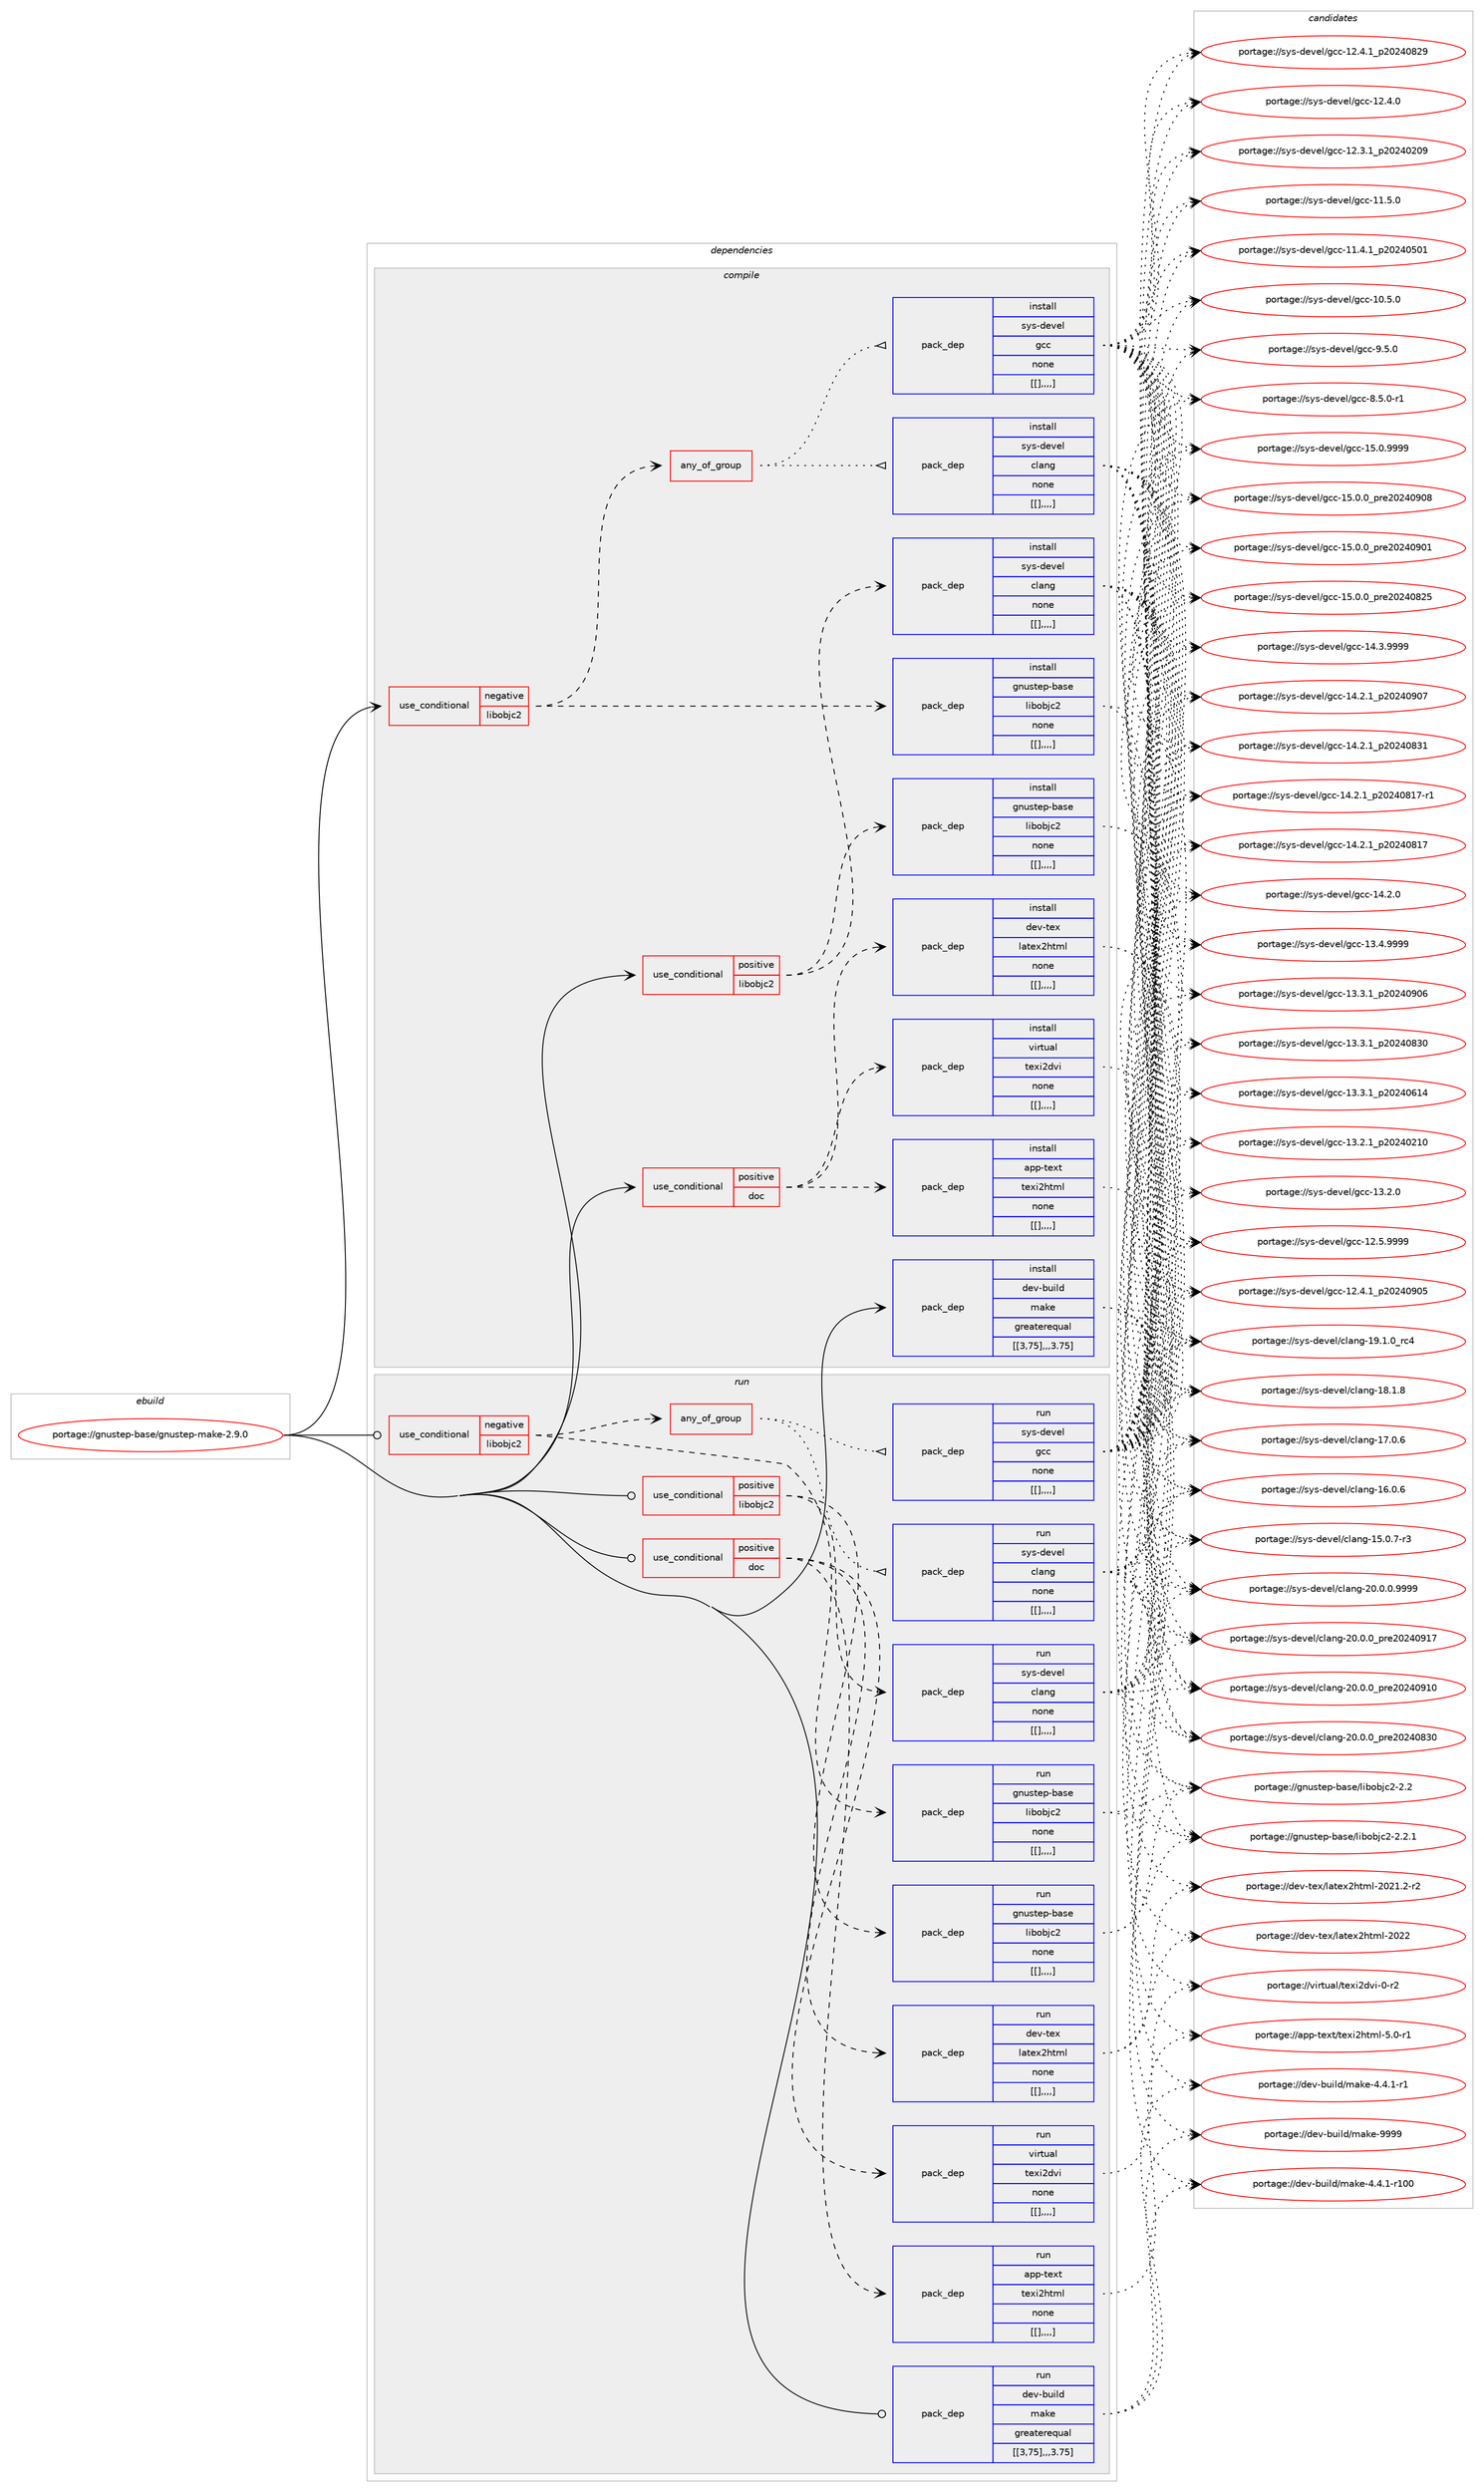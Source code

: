 digraph prolog {

# *************
# Graph options
# *************

newrank=true;
concentrate=true;
compound=true;
graph [rankdir=LR,fontname=Helvetica,fontsize=10,ranksep=1.5];#, ranksep=2.5, nodesep=0.2];
edge  [arrowhead=vee];
node  [fontname=Helvetica,fontsize=10];

# **********
# The ebuild
# **********

subgraph cluster_leftcol {
color=gray;
label=<<i>ebuild</i>>;
id [label="portage://gnustep-base/gnustep-make-2.9.0", color=red, width=4, href="../gnustep-base/gnustep-make-2.9.0.svg"];
}

# ****************
# The dependencies
# ****************

subgraph cluster_midcol {
color=gray;
label=<<i>dependencies</i>>;
subgraph cluster_compile {
fillcolor="#eeeeee";
style=filled;
label=<<i>compile</i>>;
subgraph cond68157 {
dependency246652 [label=<<TABLE BORDER="0" CELLBORDER="1" CELLSPACING="0" CELLPADDING="4"><TR><TD ROWSPAN="3" CELLPADDING="10">use_conditional</TD></TR><TR><TD>negative</TD></TR><TR><TD>libobjc2</TD></TR></TABLE>>, shape=none, color=red];
subgraph pack176970 {
dependency246653 [label=<<TABLE BORDER="0" CELLBORDER="1" CELLSPACING="0" CELLPADDING="4" WIDTH="220"><TR><TD ROWSPAN="6" CELLPADDING="30">pack_dep</TD></TR><TR><TD WIDTH="110">install</TD></TR><TR><TD>gnustep-base</TD></TR><TR><TD>libobjc2</TD></TR><TR><TD>none</TD></TR><TR><TD>[[],,,,]</TD></TR></TABLE>>, shape=none, color=blue];
}
dependency246652:e -> dependency246653:w [weight=20,style="dashed",arrowhead="vee"];
subgraph any1365 {
dependency246654 [label=<<TABLE BORDER="0" CELLBORDER="1" CELLSPACING="0" CELLPADDING="4"><TR><TD CELLPADDING="10">any_of_group</TD></TR></TABLE>>, shape=none, color=red];subgraph pack176971 {
dependency246655 [label=<<TABLE BORDER="0" CELLBORDER="1" CELLSPACING="0" CELLPADDING="4" WIDTH="220"><TR><TD ROWSPAN="6" CELLPADDING="30">pack_dep</TD></TR><TR><TD WIDTH="110">install</TD></TR><TR><TD>sys-devel</TD></TR><TR><TD>gcc</TD></TR><TR><TD>none</TD></TR><TR><TD>[[],,,,]</TD></TR></TABLE>>, shape=none, color=blue];
}
dependency246654:e -> dependency246655:w [weight=20,style="dotted",arrowhead="oinv"];
subgraph pack176972 {
dependency246656 [label=<<TABLE BORDER="0" CELLBORDER="1" CELLSPACING="0" CELLPADDING="4" WIDTH="220"><TR><TD ROWSPAN="6" CELLPADDING="30">pack_dep</TD></TR><TR><TD WIDTH="110">install</TD></TR><TR><TD>sys-devel</TD></TR><TR><TD>clang</TD></TR><TR><TD>none</TD></TR><TR><TD>[[],,,,]</TD></TR></TABLE>>, shape=none, color=blue];
}
dependency246654:e -> dependency246656:w [weight=20,style="dotted",arrowhead="oinv"];
}
dependency246652:e -> dependency246654:w [weight=20,style="dashed",arrowhead="vee"];
}
id:e -> dependency246652:w [weight=20,style="solid",arrowhead="vee"];
subgraph cond68158 {
dependency246657 [label=<<TABLE BORDER="0" CELLBORDER="1" CELLSPACING="0" CELLPADDING="4"><TR><TD ROWSPAN="3" CELLPADDING="10">use_conditional</TD></TR><TR><TD>positive</TD></TR><TR><TD>doc</TD></TR></TABLE>>, shape=none, color=red];
subgraph pack176973 {
dependency246658 [label=<<TABLE BORDER="0" CELLBORDER="1" CELLSPACING="0" CELLPADDING="4" WIDTH="220"><TR><TD ROWSPAN="6" CELLPADDING="30">pack_dep</TD></TR><TR><TD WIDTH="110">install</TD></TR><TR><TD>virtual</TD></TR><TR><TD>texi2dvi</TD></TR><TR><TD>none</TD></TR><TR><TD>[[],,,,]</TD></TR></TABLE>>, shape=none, color=blue];
}
dependency246657:e -> dependency246658:w [weight=20,style="dashed",arrowhead="vee"];
subgraph pack176974 {
dependency246659 [label=<<TABLE BORDER="0" CELLBORDER="1" CELLSPACING="0" CELLPADDING="4" WIDTH="220"><TR><TD ROWSPAN="6" CELLPADDING="30">pack_dep</TD></TR><TR><TD WIDTH="110">install</TD></TR><TR><TD>dev-tex</TD></TR><TR><TD>latex2html</TD></TR><TR><TD>none</TD></TR><TR><TD>[[],,,,]</TD></TR></TABLE>>, shape=none, color=blue];
}
dependency246657:e -> dependency246659:w [weight=20,style="dashed",arrowhead="vee"];
subgraph pack176975 {
dependency246660 [label=<<TABLE BORDER="0" CELLBORDER="1" CELLSPACING="0" CELLPADDING="4" WIDTH="220"><TR><TD ROWSPAN="6" CELLPADDING="30">pack_dep</TD></TR><TR><TD WIDTH="110">install</TD></TR><TR><TD>app-text</TD></TR><TR><TD>texi2html</TD></TR><TR><TD>none</TD></TR><TR><TD>[[],,,,]</TD></TR></TABLE>>, shape=none, color=blue];
}
dependency246657:e -> dependency246660:w [weight=20,style="dashed",arrowhead="vee"];
}
id:e -> dependency246657:w [weight=20,style="solid",arrowhead="vee"];
subgraph cond68159 {
dependency246661 [label=<<TABLE BORDER="0" CELLBORDER="1" CELLSPACING="0" CELLPADDING="4"><TR><TD ROWSPAN="3" CELLPADDING="10">use_conditional</TD></TR><TR><TD>positive</TD></TR><TR><TD>libobjc2</TD></TR></TABLE>>, shape=none, color=red];
subgraph pack176976 {
dependency246662 [label=<<TABLE BORDER="0" CELLBORDER="1" CELLSPACING="0" CELLPADDING="4" WIDTH="220"><TR><TD ROWSPAN="6" CELLPADDING="30">pack_dep</TD></TR><TR><TD WIDTH="110">install</TD></TR><TR><TD>gnustep-base</TD></TR><TR><TD>libobjc2</TD></TR><TR><TD>none</TD></TR><TR><TD>[[],,,,]</TD></TR></TABLE>>, shape=none, color=blue];
}
dependency246661:e -> dependency246662:w [weight=20,style="dashed",arrowhead="vee"];
subgraph pack176977 {
dependency246663 [label=<<TABLE BORDER="0" CELLBORDER="1" CELLSPACING="0" CELLPADDING="4" WIDTH="220"><TR><TD ROWSPAN="6" CELLPADDING="30">pack_dep</TD></TR><TR><TD WIDTH="110">install</TD></TR><TR><TD>sys-devel</TD></TR><TR><TD>clang</TD></TR><TR><TD>none</TD></TR><TR><TD>[[],,,,]</TD></TR></TABLE>>, shape=none, color=blue];
}
dependency246661:e -> dependency246663:w [weight=20,style="dashed",arrowhead="vee"];
}
id:e -> dependency246661:w [weight=20,style="solid",arrowhead="vee"];
subgraph pack176978 {
dependency246664 [label=<<TABLE BORDER="0" CELLBORDER="1" CELLSPACING="0" CELLPADDING="4" WIDTH="220"><TR><TD ROWSPAN="6" CELLPADDING="30">pack_dep</TD></TR><TR><TD WIDTH="110">install</TD></TR><TR><TD>dev-build</TD></TR><TR><TD>make</TD></TR><TR><TD>greaterequal</TD></TR><TR><TD>[[3,75],,,3.75]</TD></TR></TABLE>>, shape=none, color=blue];
}
id:e -> dependency246664:w [weight=20,style="solid",arrowhead="vee"];
}
subgraph cluster_compileandrun {
fillcolor="#eeeeee";
style=filled;
label=<<i>compile and run</i>>;
}
subgraph cluster_run {
fillcolor="#eeeeee";
style=filled;
label=<<i>run</i>>;
subgraph cond68160 {
dependency246665 [label=<<TABLE BORDER="0" CELLBORDER="1" CELLSPACING="0" CELLPADDING="4"><TR><TD ROWSPAN="3" CELLPADDING="10">use_conditional</TD></TR><TR><TD>negative</TD></TR><TR><TD>libobjc2</TD></TR></TABLE>>, shape=none, color=red];
subgraph pack176979 {
dependency246666 [label=<<TABLE BORDER="0" CELLBORDER="1" CELLSPACING="0" CELLPADDING="4" WIDTH="220"><TR><TD ROWSPAN="6" CELLPADDING="30">pack_dep</TD></TR><TR><TD WIDTH="110">run</TD></TR><TR><TD>gnustep-base</TD></TR><TR><TD>libobjc2</TD></TR><TR><TD>none</TD></TR><TR><TD>[[],,,,]</TD></TR></TABLE>>, shape=none, color=blue];
}
dependency246665:e -> dependency246666:w [weight=20,style="dashed",arrowhead="vee"];
subgraph any1366 {
dependency246667 [label=<<TABLE BORDER="0" CELLBORDER="1" CELLSPACING="0" CELLPADDING="4"><TR><TD CELLPADDING="10">any_of_group</TD></TR></TABLE>>, shape=none, color=red];subgraph pack176980 {
dependency246668 [label=<<TABLE BORDER="0" CELLBORDER="1" CELLSPACING="0" CELLPADDING="4" WIDTH="220"><TR><TD ROWSPAN="6" CELLPADDING="30">pack_dep</TD></TR><TR><TD WIDTH="110">run</TD></TR><TR><TD>sys-devel</TD></TR><TR><TD>gcc</TD></TR><TR><TD>none</TD></TR><TR><TD>[[],,,,]</TD></TR></TABLE>>, shape=none, color=blue];
}
dependency246667:e -> dependency246668:w [weight=20,style="dotted",arrowhead="oinv"];
subgraph pack176981 {
dependency246669 [label=<<TABLE BORDER="0" CELLBORDER="1" CELLSPACING="0" CELLPADDING="4" WIDTH="220"><TR><TD ROWSPAN="6" CELLPADDING="30">pack_dep</TD></TR><TR><TD WIDTH="110">run</TD></TR><TR><TD>sys-devel</TD></TR><TR><TD>clang</TD></TR><TR><TD>none</TD></TR><TR><TD>[[],,,,]</TD></TR></TABLE>>, shape=none, color=blue];
}
dependency246667:e -> dependency246669:w [weight=20,style="dotted",arrowhead="oinv"];
}
dependency246665:e -> dependency246667:w [weight=20,style="dashed",arrowhead="vee"];
}
id:e -> dependency246665:w [weight=20,style="solid",arrowhead="odot"];
subgraph cond68161 {
dependency246670 [label=<<TABLE BORDER="0" CELLBORDER="1" CELLSPACING="0" CELLPADDING="4"><TR><TD ROWSPAN="3" CELLPADDING="10">use_conditional</TD></TR><TR><TD>positive</TD></TR><TR><TD>doc</TD></TR></TABLE>>, shape=none, color=red];
subgraph pack176982 {
dependency246671 [label=<<TABLE BORDER="0" CELLBORDER="1" CELLSPACING="0" CELLPADDING="4" WIDTH="220"><TR><TD ROWSPAN="6" CELLPADDING="30">pack_dep</TD></TR><TR><TD WIDTH="110">run</TD></TR><TR><TD>virtual</TD></TR><TR><TD>texi2dvi</TD></TR><TR><TD>none</TD></TR><TR><TD>[[],,,,]</TD></TR></TABLE>>, shape=none, color=blue];
}
dependency246670:e -> dependency246671:w [weight=20,style="dashed",arrowhead="vee"];
subgraph pack176983 {
dependency246672 [label=<<TABLE BORDER="0" CELLBORDER="1" CELLSPACING="0" CELLPADDING="4" WIDTH="220"><TR><TD ROWSPAN="6" CELLPADDING="30">pack_dep</TD></TR><TR><TD WIDTH="110">run</TD></TR><TR><TD>dev-tex</TD></TR><TR><TD>latex2html</TD></TR><TR><TD>none</TD></TR><TR><TD>[[],,,,]</TD></TR></TABLE>>, shape=none, color=blue];
}
dependency246670:e -> dependency246672:w [weight=20,style="dashed",arrowhead="vee"];
subgraph pack176984 {
dependency246673 [label=<<TABLE BORDER="0" CELLBORDER="1" CELLSPACING="0" CELLPADDING="4" WIDTH="220"><TR><TD ROWSPAN="6" CELLPADDING="30">pack_dep</TD></TR><TR><TD WIDTH="110">run</TD></TR><TR><TD>app-text</TD></TR><TR><TD>texi2html</TD></TR><TR><TD>none</TD></TR><TR><TD>[[],,,,]</TD></TR></TABLE>>, shape=none, color=blue];
}
dependency246670:e -> dependency246673:w [weight=20,style="dashed",arrowhead="vee"];
}
id:e -> dependency246670:w [weight=20,style="solid",arrowhead="odot"];
subgraph cond68162 {
dependency246674 [label=<<TABLE BORDER="0" CELLBORDER="1" CELLSPACING="0" CELLPADDING="4"><TR><TD ROWSPAN="3" CELLPADDING="10">use_conditional</TD></TR><TR><TD>positive</TD></TR><TR><TD>libobjc2</TD></TR></TABLE>>, shape=none, color=red];
subgraph pack176985 {
dependency246675 [label=<<TABLE BORDER="0" CELLBORDER="1" CELLSPACING="0" CELLPADDING="4" WIDTH="220"><TR><TD ROWSPAN="6" CELLPADDING="30">pack_dep</TD></TR><TR><TD WIDTH="110">run</TD></TR><TR><TD>gnustep-base</TD></TR><TR><TD>libobjc2</TD></TR><TR><TD>none</TD></TR><TR><TD>[[],,,,]</TD></TR></TABLE>>, shape=none, color=blue];
}
dependency246674:e -> dependency246675:w [weight=20,style="dashed",arrowhead="vee"];
subgraph pack176986 {
dependency246676 [label=<<TABLE BORDER="0" CELLBORDER="1" CELLSPACING="0" CELLPADDING="4" WIDTH="220"><TR><TD ROWSPAN="6" CELLPADDING="30">pack_dep</TD></TR><TR><TD WIDTH="110">run</TD></TR><TR><TD>sys-devel</TD></TR><TR><TD>clang</TD></TR><TR><TD>none</TD></TR><TR><TD>[[],,,,]</TD></TR></TABLE>>, shape=none, color=blue];
}
dependency246674:e -> dependency246676:w [weight=20,style="dashed",arrowhead="vee"];
}
id:e -> dependency246674:w [weight=20,style="solid",arrowhead="odot"];
subgraph pack176987 {
dependency246677 [label=<<TABLE BORDER="0" CELLBORDER="1" CELLSPACING="0" CELLPADDING="4" WIDTH="220"><TR><TD ROWSPAN="6" CELLPADDING="30">pack_dep</TD></TR><TR><TD WIDTH="110">run</TD></TR><TR><TD>dev-build</TD></TR><TR><TD>make</TD></TR><TR><TD>greaterequal</TD></TR><TR><TD>[[3,75],,,3.75]</TD></TR></TABLE>>, shape=none, color=blue];
}
id:e -> dependency246677:w [weight=20,style="solid",arrowhead="odot"];
}
}

# **************
# The candidates
# **************

subgraph cluster_choices {
rank=same;
color=gray;
label=<<i>candidates</i>>;

subgraph choice176970 {
color=black;
nodesep=1;
choice1031101171151161011124598971151014710810598111981069950455046504649 [label="portage://gnustep-base/libobjc2-2.2.1", color=red, width=4,href="../gnustep-base/libobjc2-2.2.1.svg"];
choice103110117115116101112459897115101471081059811198106995045504650 [label="portage://gnustep-base/libobjc2-2.2", color=red, width=4,href="../gnustep-base/libobjc2-2.2.svg"];
dependency246653:e -> choice1031101171151161011124598971151014710810598111981069950455046504649:w [style=dotted,weight="100"];
dependency246653:e -> choice103110117115116101112459897115101471081059811198106995045504650:w [style=dotted,weight="100"];
}
subgraph choice176971 {
color=black;
nodesep=1;
choice1151211154510010111810110847103999945495346484657575757 [label="portage://sys-devel/gcc-15.0.9999", color=red, width=4,href="../sys-devel/gcc-15.0.9999.svg"];
choice1151211154510010111810110847103999945495346484648951121141015048505248574856 [label="portage://sys-devel/gcc-15.0.0_pre20240908", color=red, width=4,href="../sys-devel/gcc-15.0.0_pre20240908.svg"];
choice1151211154510010111810110847103999945495346484648951121141015048505248574849 [label="portage://sys-devel/gcc-15.0.0_pre20240901", color=red, width=4,href="../sys-devel/gcc-15.0.0_pre20240901.svg"];
choice1151211154510010111810110847103999945495346484648951121141015048505248565053 [label="portage://sys-devel/gcc-15.0.0_pre20240825", color=red, width=4,href="../sys-devel/gcc-15.0.0_pre20240825.svg"];
choice1151211154510010111810110847103999945495246514657575757 [label="portage://sys-devel/gcc-14.3.9999", color=red, width=4,href="../sys-devel/gcc-14.3.9999.svg"];
choice1151211154510010111810110847103999945495246504649951125048505248574855 [label="portage://sys-devel/gcc-14.2.1_p20240907", color=red, width=4,href="../sys-devel/gcc-14.2.1_p20240907.svg"];
choice1151211154510010111810110847103999945495246504649951125048505248565149 [label="portage://sys-devel/gcc-14.2.1_p20240831", color=red, width=4,href="../sys-devel/gcc-14.2.1_p20240831.svg"];
choice11512111545100101118101108471039999454952465046499511250485052485649554511449 [label="portage://sys-devel/gcc-14.2.1_p20240817-r1", color=red, width=4,href="../sys-devel/gcc-14.2.1_p20240817-r1.svg"];
choice1151211154510010111810110847103999945495246504649951125048505248564955 [label="portage://sys-devel/gcc-14.2.1_p20240817", color=red, width=4,href="../sys-devel/gcc-14.2.1_p20240817.svg"];
choice1151211154510010111810110847103999945495246504648 [label="portage://sys-devel/gcc-14.2.0", color=red, width=4,href="../sys-devel/gcc-14.2.0.svg"];
choice1151211154510010111810110847103999945495146524657575757 [label="portage://sys-devel/gcc-13.4.9999", color=red, width=4,href="../sys-devel/gcc-13.4.9999.svg"];
choice1151211154510010111810110847103999945495146514649951125048505248574854 [label="portage://sys-devel/gcc-13.3.1_p20240906", color=red, width=4,href="../sys-devel/gcc-13.3.1_p20240906.svg"];
choice1151211154510010111810110847103999945495146514649951125048505248565148 [label="portage://sys-devel/gcc-13.3.1_p20240830", color=red, width=4,href="../sys-devel/gcc-13.3.1_p20240830.svg"];
choice1151211154510010111810110847103999945495146514649951125048505248544952 [label="portage://sys-devel/gcc-13.3.1_p20240614", color=red, width=4,href="../sys-devel/gcc-13.3.1_p20240614.svg"];
choice1151211154510010111810110847103999945495146504649951125048505248504948 [label="portage://sys-devel/gcc-13.2.1_p20240210", color=red, width=4,href="../sys-devel/gcc-13.2.1_p20240210.svg"];
choice1151211154510010111810110847103999945495146504648 [label="portage://sys-devel/gcc-13.2.0", color=red, width=4,href="../sys-devel/gcc-13.2.0.svg"];
choice1151211154510010111810110847103999945495046534657575757 [label="portage://sys-devel/gcc-12.5.9999", color=red, width=4,href="../sys-devel/gcc-12.5.9999.svg"];
choice1151211154510010111810110847103999945495046524649951125048505248574853 [label="portage://sys-devel/gcc-12.4.1_p20240905", color=red, width=4,href="../sys-devel/gcc-12.4.1_p20240905.svg"];
choice1151211154510010111810110847103999945495046524649951125048505248565057 [label="portage://sys-devel/gcc-12.4.1_p20240829", color=red, width=4,href="../sys-devel/gcc-12.4.1_p20240829.svg"];
choice1151211154510010111810110847103999945495046524648 [label="portage://sys-devel/gcc-12.4.0", color=red, width=4,href="../sys-devel/gcc-12.4.0.svg"];
choice1151211154510010111810110847103999945495046514649951125048505248504857 [label="portage://sys-devel/gcc-12.3.1_p20240209", color=red, width=4,href="../sys-devel/gcc-12.3.1_p20240209.svg"];
choice1151211154510010111810110847103999945494946534648 [label="portage://sys-devel/gcc-11.5.0", color=red, width=4,href="../sys-devel/gcc-11.5.0.svg"];
choice1151211154510010111810110847103999945494946524649951125048505248534849 [label="portage://sys-devel/gcc-11.4.1_p20240501", color=red, width=4,href="../sys-devel/gcc-11.4.1_p20240501.svg"];
choice1151211154510010111810110847103999945494846534648 [label="portage://sys-devel/gcc-10.5.0", color=red, width=4,href="../sys-devel/gcc-10.5.0.svg"];
choice11512111545100101118101108471039999455746534648 [label="portage://sys-devel/gcc-9.5.0", color=red, width=4,href="../sys-devel/gcc-9.5.0.svg"];
choice115121115451001011181011084710399994556465346484511449 [label="portage://sys-devel/gcc-8.5.0-r1", color=red, width=4,href="../sys-devel/gcc-8.5.0-r1.svg"];
dependency246655:e -> choice1151211154510010111810110847103999945495346484657575757:w [style=dotted,weight="100"];
dependency246655:e -> choice1151211154510010111810110847103999945495346484648951121141015048505248574856:w [style=dotted,weight="100"];
dependency246655:e -> choice1151211154510010111810110847103999945495346484648951121141015048505248574849:w [style=dotted,weight="100"];
dependency246655:e -> choice1151211154510010111810110847103999945495346484648951121141015048505248565053:w [style=dotted,weight="100"];
dependency246655:e -> choice1151211154510010111810110847103999945495246514657575757:w [style=dotted,weight="100"];
dependency246655:e -> choice1151211154510010111810110847103999945495246504649951125048505248574855:w [style=dotted,weight="100"];
dependency246655:e -> choice1151211154510010111810110847103999945495246504649951125048505248565149:w [style=dotted,weight="100"];
dependency246655:e -> choice11512111545100101118101108471039999454952465046499511250485052485649554511449:w [style=dotted,weight="100"];
dependency246655:e -> choice1151211154510010111810110847103999945495246504649951125048505248564955:w [style=dotted,weight="100"];
dependency246655:e -> choice1151211154510010111810110847103999945495246504648:w [style=dotted,weight="100"];
dependency246655:e -> choice1151211154510010111810110847103999945495146524657575757:w [style=dotted,weight="100"];
dependency246655:e -> choice1151211154510010111810110847103999945495146514649951125048505248574854:w [style=dotted,weight="100"];
dependency246655:e -> choice1151211154510010111810110847103999945495146514649951125048505248565148:w [style=dotted,weight="100"];
dependency246655:e -> choice1151211154510010111810110847103999945495146514649951125048505248544952:w [style=dotted,weight="100"];
dependency246655:e -> choice1151211154510010111810110847103999945495146504649951125048505248504948:w [style=dotted,weight="100"];
dependency246655:e -> choice1151211154510010111810110847103999945495146504648:w [style=dotted,weight="100"];
dependency246655:e -> choice1151211154510010111810110847103999945495046534657575757:w [style=dotted,weight="100"];
dependency246655:e -> choice1151211154510010111810110847103999945495046524649951125048505248574853:w [style=dotted,weight="100"];
dependency246655:e -> choice1151211154510010111810110847103999945495046524649951125048505248565057:w [style=dotted,weight="100"];
dependency246655:e -> choice1151211154510010111810110847103999945495046524648:w [style=dotted,weight="100"];
dependency246655:e -> choice1151211154510010111810110847103999945495046514649951125048505248504857:w [style=dotted,weight="100"];
dependency246655:e -> choice1151211154510010111810110847103999945494946534648:w [style=dotted,weight="100"];
dependency246655:e -> choice1151211154510010111810110847103999945494946524649951125048505248534849:w [style=dotted,weight="100"];
dependency246655:e -> choice1151211154510010111810110847103999945494846534648:w [style=dotted,weight="100"];
dependency246655:e -> choice11512111545100101118101108471039999455746534648:w [style=dotted,weight="100"];
dependency246655:e -> choice115121115451001011181011084710399994556465346484511449:w [style=dotted,weight="100"];
}
subgraph choice176972 {
color=black;
nodesep=1;
choice11512111545100101118101108479910897110103455048464846484657575757 [label="portage://sys-devel/clang-20.0.0.9999", color=red, width=4,href="../sys-devel/clang-20.0.0.9999.svg"];
choice1151211154510010111810110847991089711010345504846484648951121141015048505248574955 [label="portage://sys-devel/clang-20.0.0_pre20240917", color=red, width=4,href="../sys-devel/clang-20.0.0_pre20240917.svg"];
choice1151211154510010111810110847991089711010345504846484648951121141015048505248574948 [label="portage://sys-devel/clang-20.0.0_pre20240910", color=red, width=4,href="../sys-devel/clang-20.0.0_pre20240910.svg"];
choice1151211154510010111810110847991089711010345504846484648951121141015048505248565148 [label="portage://sys-devel/clang-20.0.0_pre20240830", color=red, width=4,href="../sys-devel/clang-20.0.0_pre20240830.svg"];
choice1151211154510010111810110847991089711010345495746494648951149952 [label="portage://sys-devel/clang-19.1.0_rc4", color=red, width=4,href="../sys-devel/clang-19.1.0_rc4.svg"];
choice1151211154510010111810110847991089711010345495646494656 [label="portage://sys-devel/clang-18.1.8", color=red, width=4,href="../sys-devel/clang-18.1.8.svg"];
choice1151211154510010111810110847991089711010345495546484654 [label="portage://sys-devel/clang-17.0.6", color=red, width=4,href="../sys-devel/clang-17.0.6.svg"];
choice1151211154510010111810110847991089711010345495446484654 [label="portage://sys-devel/clang-16.0.6", color=red, width=4,href="../sys-devel/clang-16.0.6.svg"];
choice11512111545100101118101108479910897110103454953464846554511451 [label="portage://sys-devel/clang-15.0.7-r3", color=red, width=4,href="../sys-devel/clang-15.0.7-r3.svg"];
dependency246656:e -> choice11512111545100101118101108479910897110103455048464846484657575757:w [style=dotted,weight="100"];
dependency246656:e -> choice1151211154510010111810110847991089711010345504846484648951121141015048505248574955:w [style=dotted,weight="100"];
dependency246656:e -> choice1151211154510010111810110847991089711010345504846484648951121141015048505248574948:w [style=dotted,weight="100"];
dependency246656:e -> choice1151211154510010111810110847991089711010345504846484648951121141015048505248565148:w [style=dotted,weight="100"];
dependency246656:e -> choice1151211154510010111810110847991089711010345495746494648951149952:w [style=dotted,weight="100"];
dependency246656:e -> choice1151211154510010111810110847991089711010345495646494656:w [style=dotted,weight="100"];
dependency246656:e -> choice1151211154510010111810110847991089711010345495546484654:w [style=dotted,weight="100"];
dependency246656:e -> choice1151211154510010111810110847991089711010345495446484654:w [style=dotted,weight="100"];
dependency246656:e -> choice11512111545100101118101108479910897110103454953464846554511451:w [style=dotted,weight="100"];
}
subgraph choice176973 {
color=black;
nodesep=1;
choice11810511411611797108471161011201055010011810545484511450 [label="portage://virtual/texi2dvi-0-r2", color=red, width=4,href="../virtual/texi2dvi-0-r2.svg"];
dependency246658:e -> choice11810511411611797108471161011201055010011810545484511450:w [style=dotted,weight="100"];
}
subgraph choice176974 {
color=black;
nodesep=1;
choice100101118451161011204710897116101120501041161091084550485050 [label="portage://dev-tex/latex2html-2022", color=red, width=4,href="../dev-tex/latex2html-2022.svg"];
choice10010111845116101120471089711610112050104116109108455048504946504511450 [label="portage://dev-tex/latex2html-2021.2-r2", color=red, width=4,href="../dev-tex/latex2html-2021.2-r2.svg"];
dependency246659:e -> choice100101118451161011204710897116101120501041161091084550485050:w [style=dotted,weight="100"];
dependency246659:e -> choice10010111845116101120471089711610112050104116109108455048504946504511450:w [style=dotted,weight="100"];
}
subgraph choice176975 {
color=black;
nodesep=1;
choice97112112451161011201164711610112010550104116109108455346484511449 [label="portage://app-text/texi2html-5.0-r1", color=red, width=4,href="../app-text/texi2html-5.0-r1.svg"];
dependency246660:e -> choice97112112451161011201164711610112010550104116109108455346484511449:w [style=dotted,weight="100"];
}
subgraph choice176976 {
color=black;
nodesep=1;
choice1031101171151161011124598971151014710810598111981069950455046504649 [label="portage://gnustep-base/libobjc2-2.2.1", color=red, width=4,href="../gnustep-base/libobjc2-2.2.1.svg"];
choice103110117115116101112459897115101471081059811198106995045504650 [label="portage://gnustep-base/libobjc2-2.2", color=red, width=4,href="../gnustep-base/libobjc2-2.2.svg"];
dependency246662:e -> choice1031101171151161011124598971151014710810598111981069950455046504649:w [style=dotted,weight="100"];
dependency246662:e -> choice103110117115116101112459897115101471081059811198106995045504650:w [style=dotted,weight="100"];
}
subgraph choice176977 {
color=black;
nodesep=1;
choice11512111545100101118101108479910897110103455048464846484657575757 [label="portage://sys-devel/clang-20.0.0.9999", color=red, width=4,href="../sys-devel/clang-20.0.0.9999.svg"];
choice1151211154510010111810110847991089711010345504846484648951121141015048505248574955 [label="portage://sys-devel/clang-20.0.0_pre20240917", color=red, width=4,href="../sys-devel/clang-20.0.0_pre20240917.svg"];
choice1151211154510010111810110847991089711010345504846484648951121141015048505248574948 [label="portage://sys-devel/clang-20.0.0_pre20240910", color=red, width=4,href="../sys-devel/clang-20.0.0_pre20240910.svg"];
choice1151211154510010111810110847991089711010345504846484648951121141015048505248565148 [label="portage://sys-devel/clang-20.0.0_pre20240830", color=red, width=4,href="../sys-devel/clang-20.0.0_pre20240830.svg"];
choice1151211154510010111810110847991089711010345495746494648951149952 [label="portage://sys-devel/clang-19.1.0_rc4", color=red, width=4,href="../sys-devel/clang-19.1.0_rc4.svg"];
choice1151211154510010111810110847991089711010345495646494656 [label="portage://sys-devel/clang-18.1.8", color=red, width=4,href="../sys-devel/clang-18.1.8.svg"];
choice1151211154510010111810110847991089711010345495546484654 [label="portage://sys-devel/clang-17.0.6", color=red, width=4,href="../sys-devel/clang-17.0.6.svg"];
choice1151211154510010111810110847991089711010345495446484654 [label="portage://sys-devel/clang-16.0.6", color=red, width=4,href="../sys-devel/clang-16.0.6.svg"];
choice11512111545100101118101108479910897110103454953464846554511451 [label="portage://sys-devel/clang-15.0.7-r3", color=red, width=4,href="../sys-devel/clang-15.0.7-r3.svg"];
dependency246663:e -> choice11512111545100101118101108479910897110103455048464846484657575757:w [style=dotted,weight="100"];
dependency246663:e -> choice1151211154510010111810110847991089711010345504846484648951121141015048505248574955:w [style=dotted,weight="100"];
dependency246663:e -> choice1151211154510010111810110847991089711010345504846484648951121141015048505248574948:w [style=dotted,weight="100"];
dependency246663:e -> choice1151211154510010111810110847991089711010345504846484648951121141015048505248565148:w [style=dotted,weight="100"];
dependency246663:e -> choice1151211154510010111810110847991089711010345495746494648951149952:w [style=dotted,weight="100"];
dependency246663:e -> choice1151211154510010111810110847991089711010345495646494656:w [style=dotted,weight="100"];
dependency246663:e -> choice1151211154510010111810110847991089711010345495546484654:w [style=dotted,weight="100"];
dependency246663:e -> choice1151211154510010111810110847991089711010345495446484654:w [style=dotted,weight="100"];
dependency246663:e -> choice11512111545100101118101108479910897110103454953464846554511451:w [style=dotted,weight="100"];
}
subgraph choice176978 {
color=black;
nodesep=1;
choice100101118459811710510810047109971071014557575757 [label="portage://dev-build/make-9999", color=red, width=4,href="../dev-build/make-9999.svg"];
choice1001011184598117105108100471099710710145524652464945114494848 [label="portage://dev-build/make-4.4.1-r100", color=red, width=4,href="../dev-build/make-4.4.1-r100.svg"];
choice100101118459811710510810047109971071014552465246494511449 [label="portage://dev-build/make-4.4.1-r1", color=red, width=4,href="../dev-build/make-4.4.1-r1.svg"];
dependency246664:e -> choice100101118459811710510810047109971071014557575757:w [style=dotted,weight="100"];
dependency246664:e -> choice1001011184598117105108100471099710710145524652464945114494848:w [style=dotted,weight="100"];
dependency246664:e -> choice100101118459811710510810047109971071014552465246494511449:w [style=dotted,weight="100"];
}
subgraph choice176979 {
color=black;
nodesep=1;
choice1031101171151161011124598971151014710810598111981069950455046504649 [label="portage://gnustep-base/libobjc2-2.2.1", color=red, width=4,href="../gnustep-base/libobjc2-2.2.1.svg"];
choice103110117115116101112459897115101471081059811198106995045504650 [label="portage://gnustep-base/libobjc2-2.2", color=red, width=4,href="../gnustep-base/libobjc2-2.2.svg"];
dependency246666:e -> choice1031101171151161011124598971151014710810598111981069950455046504649:w [style=dotted,weight="100"];
dependency246666:e -> choice103110117115116101112459897115101471081059811198106995045504650:w [style=dotted,weight="100"];
}
subgraph choice176980 {
color=black;
nodesep=1;
choice1151211154510010111810110847103999945495346484657575757 [label="portage://sys-devel/gcc-15.0.9999", color=red, width=4,href="../sys-devel/gcc-15.0.9999.svg"];
choice1151211154510010111810110847103999945495346484648951121141015048505248574856 [label="portage://sys-devel/gcc-15.0.0_pre20240908", color=red, width=4,href="../sys-devel/gcc-15.0.0_pre20240908.svg"];
choice1151211154510010111810110847103999945495346484648951121141015048505248574849 [label="portage://sys-devel/gcc-15.0.0_pre20240901", color=red, width=4,href="../sys-devel/gcc-15.0.0_pre20240901.svg"];
choice1151211154510010111810110847103999945495346484648951121141015048505248565053 [label="portage://sys-devel/gcc-15.0.0_pre20240825", color=red, width=4,href="../sys-devel/gcc-15.0.0_pre20240825.svg"];
choice1151211154510010111810110847103999945495246514657575757 [label="portage://sys-devel/gcc-14.3.9999", color=red, width=4,href="../sys-devel/gcc-14.3.9999.svg"];
choice1151211154510010111810110847103999945495246504649951125048505248574855 [label="portage://sys-devel/gcc-14.2.1_p20240907", color=red, width=4,href="../sys-devel/gcc-14.2.1_p20240907.svg"];
choice1151211154510010111810110847103999945495246504649951125048505248565149 [label="portage://sys-devel/gcc-14.2.1_p20240831", color=red, width=4,href="../sys-devel/gcc-14.2.1_p20240831.svg"];
choice11512111545100101118101108471039999454952465046499511250485052485649554511449 [label="portage://sys-devel/gcc-14.2.1_p20240817-r1", color=red, width=4,href="../sys-devel/gcc-14.2.1_p20240817-r1.svg"];
choice1151211154510010111810110847103999945495246504649951125048505248564955 [label="portage://sys-devel/gcc-14.2.1_p20240817", color=red, width=4,href="../sys-devel/gcc-14.2.1_p20240817.svg"];
choice1151211154510010111810110847103999945495246504648 [label="portage://sys-devel/gcc-14.2.0", color=red, width=4,href="../sys-devel/gcc-14.2.0.svg"];
choice1151211154510010111810110847103999945495146524657575757 [label="portage://sys-devel/gcc-13.4.9999", color=red, width=4,href="../sys-devel/gcc-13.4.9999.svg"];
choice1151211154510010111810110847103999945495146514649951125048505248574854 [label="portage://sys-devel/gcc-13.3.1_p20240906", color=red, width=4,href="../sys-devel/gcc-13.3.1_p20240906.svg"];
choice1151211154510010111810110847103999945495146514649951125048505248565148 [label="portage://sys-devel/gcc-13.3.1_p20240830", color=red, width=4,href="../sys-devel/gcc-13.3.1_p20240830.svg"];
choice1151211154510010111810110847103999945495146514649951125048505248544952 [label="portage://sys-devel/gcc-13.3.1_p20240614", color=red, width=4,href="../sys-devel/gcc-13.3.1_p20240614.svg"];
choice1151211154510010111810110847103999945495146504649951125048505248504948 [label="portage://sys-devel/gcc-13.2.1_p20240210", color=red, width=4,href="../sys-devel/gcc-13.2.1_p20240210.svg"];
choice1151211154510010111810110847103999945495146504648 [label="portage://sys-devel/gcc-13.2.0", color=red, width=4,href="../sys-devel/gcc-13.2.0.svg"];
choice1151211154510010111810110847103999945495046534657575757 [label="portage://sys-devel/gcc-12.5.9999", color=red, width=4,href="../sys-devel/gcc-12.5.9999.svg"];
choice1151211154510010111810110847103999945495046524649951125048505248574853 [label="portage://sys-devel/gcc-12.4.1_p20240905", color=red, width=4,href="../sys-devel/gcc-12.4.1_p20240905.svg"];
choice1151211154510010111810110847103999945495046524649951125048505248565057 [label="portage://sys-devel/gcc-12.4.1_p20240829", color=red, width=4,href="../sys-devel/gcc-12.4.1_p20240829.svg"];
choice1151211154510010111810110847103999945495046524648 [label="portage://sys-devel/gcc-12.4.0", color=red, width=4,href="../sys-devel/gcc-12.4.0.svg"];
choice1151211154510010111810110847103999945495046514649951125048505248504857 [label="portage://sys-devel/gcc-12.3.1_p20240209", color=red, width=4,href="../sys-devel/gcc-12.3.1_p20240209.svg"];
choice1151211154510010111810110847103999945494946534648 [label="portage://sys-devel/gcc-11.5.0", color=red, width=4,href="../sys-devel/gcc-11.5.0.svg"];
choice1151211154510010111810110847103999945494946524649951125048505248534849 [label="portage://sys-devel/gcc-11.4.1_p20240501", color=red, width=4,href="../sys-devel/gcc-11.4.1_p20240501.svg"];
choice1151211154510010111810110847103999945494846534648 [label="portage://sys-devel/gcc-10.5.0", color=red, width=4,href="../sys-devel/gcc-10.5.0.svg"];
choice11512111545100101118101108471039999455746534648 [label="portage://sys-devel/gcc-9.5.0", color=red, width=4,href="../sys-devel/gcc-9.5.0.svg"];
choice115121115451001011181011084710399994556465346484511449 [label="portage://sys-devel/gcc-8.5.0-r1", color=red, width=4,href="../sys-devel/gcc-8.5.0-r1.svg"];
dependency246668:e -> choice1151211154510010111810110847103999945495346484657575757:w [style=dotted,weight="100"];
dependency246668:e -> choice1151211154510010111810110847103999945495346484648951121141015048505248574856:w [style=dotted,weight="100"];
dependency246668:e -> choice1151211154510010111810110847103999945495346484648951121141015048505248574849:w [style=dotted,weight="100"];
dependency246668:e -> choice1151211154510010111810110847103999945495346484648951121141015048505248565053:w [style=dotted,weight="100"];
dependency246668:e -> choice1151211154510010111810110847103999945495246514657575757:w [style=dotted,weight="100"];
dependency246668:e -> choice1151211154510010111810110847103999945495246504649951125048505248574855:w [style=dotted,weight="100"];
dependency246668:e -> choice1151211154510010111810110847103999945495246504649951125048505248565149:w [style=dotted,weight="100"];
dependency246668:e -> choice11512111545100101118101108471039999454952465046499511250485052485649554511449:w [style=dotted,weight="100"];
dependency246668:e -> choice1151211154510010111810110847103999945495246504649951125048505248564955:w [style=dotted,weight="100"];
dependency246668:e -> choice1151211154510010111810110847103999945495246504648:w [style=dotted,weight="100"];
dependency246668:e -> choice1151211154510010111810110847103999945495146524657575757:w [style=dotted,weight="100"];
dependency246668:e -> choice1151211154510010111810110847103999945495146514649951125048505248574854:w [style=dotted,weight="100"];
dependency246668:e -> choice1151211154510010111810110847103999945495146514649951125048505248565148:w [style=dotted,weight="100"];
dependency246668:e -> choice1151211154510010111810110847103999945495146514649951125048505248544952:w [style=dotted,weight="100"];
dependency246668:e -> choice1151211154510010111810110847103999945495146504649951125048505248504948:w [style=dotted,weight="100"];
dependency246668:e -> choice1151211154510010111810110847103999945495146504648:w [style=dotted,weight="100"];
dependency246668:e -> choice1151211154510010111810110847103999945495046534657575757:w [style=dotted,weight="100"];
dependency246668:e -> choice1151211154510010111810110847103999945495046524649951125048505248574853:w [style=dotted,weight="100"];
dependency246668:e -> choice1151211154510010111810110847103999945495046524649951125048505248565057:w [style=dotted,weight="100"];
dependency246668:e -> choice1151211154510010111810110847103999945495046524648:w [style=dotted,weight="100"];
dependency246668:e -> choice1151211154510010111810110847103999945495046514649951125048505248504857:w [style=dotted,weight="100"];
dependency246668:e -> choice1151211154510010111810110847103999945494946534648:w [style=dotted,weight="100"];
dependency246668:e -> choice1151211154510010111810110847103999945494946524649951125048505248534849:w [style=dotted,weight="100"];
dependency246668:e -> choice1151211154510010111810110847103999945494846534648:w [style=dotted,weight="100"];
dependency246668:e -> choice11512111545100101118101108471039999455746534648:w [style=dotted,weight="100"];
dependency246668:e -> choice115121115451001011181011084710399994556465346484511449:w [style=dotted,weight="100"];
}
subgraph choice176981 {
color=black;
nodesep=1;
choice11512111545100101118101108479910897110103455048464846484657575757 [label="portage://sys-devel/clang-20.0.0.9999", color=red, width=4,href="../sys-devel/clang-20.0.0.9999.svg"];
choice1151211154510010111810110847991089711010345504846484648951121141015048505248574955 [label="portage://sys-devel/clang-20.0.0_pre20240917", color=red, width=4,href="../sys-devel/clang-20.0.0_pre20240917.svg"];
choice1151211154510010111810110847991089711010345504846484648951121141015048505248574948 [label="portage://sys-devel/clang-20.0.0_pre20240910", color=red, width=4,href="../sys-devel/clang-20.0.0_pre20240910.svg"];
choice1151211154510010111810110847991089711010345504846484648951121141015048505248565148 [label="portage://sys-devel/clang-20.0.0_pre20240830", color=red, width=4,href="../sys-devel/clang-20.0.0_pre20240830.svg"];
choice1151211154510010111810110847991089711010345495746494648951149952 [label="portage://sys-devel/clang-19.1.0_rc4", color=red, width=4,href="../sys-devel/clang-19.1.0_rc4.svg"];
choice1151211154510010111810110847991089711010345495646494656 [label="portage://sys-devel/clang-18.1.8", color=red, width=4,href="../sys-devel/clang-18.1.8.svg"];
choice1151211154510010111810110847991089711010345495546484654 [label="portage://sys-devel/clang-17.0.6", color=red, width=4,href="../sys-devel/clang-17.0.6.svg"];
choice1151211154510010111810110847991089711010345495446484654 [label="portage://sys-devel/clang-16.0.6", color=red, width=4,href="../sys-devel/clang-16.0.6.svg"];
choice11512111545100101118101108479910897110103454953464846554511451 [label="portage://sys-devel/clang-15.0.7-r3", color=red, width=4,href="../sys-devel/clang-15.0.7-r3.svg"];
dependency246669:e -> choice11512111545100101118101108479910897110103455048464846484657575757:w [style=dotted,weight="100"];
dependency246669:e -> choice1151211154510010111810110847991089711010345504846484648951121141015048505248574955:w [style=dotted,weight="100"];
dependency246669:e -> choice1151211154510010111810110847991089711010345504846484648951121141015048505248574948:w [style=dotted,weight="100"];
dependency246669:e -> choice1151211154510010111810110847991089711010345504846484648951121141015048505248565148:w [style=dotted,weight="100"];
dependency246669:e -> choice1151211154510010111810110847991089711010345495746494648951149952:w [style=dotted,weight="100"];
dependency246669:e -> choice1151211154510010111810110847991089711010345495646494656:w [style=dotted,weight="100"];
dependency246669:e -> choice1151211154510010111810110847991089711010345495546484654:w [style=dotted,weight="100"];
dependency246669:e -> choice1151211154510010111810110847991089711010345495446484654:w [style=dotted,weight="100"];
dependency246669:e -> choice11512111545100101118101108479910897110103454953464846554511451:w [style=dotted,weight="100"];
}
subgraph choice176982 {
color=black;
nodesep=1;
choice11810511411611797108471161011201055010011810545484511450 [label="portage://virtual/texi2dvi-0-r2", color=red, width=4,href="../virtual/texi2dvi-0-r2.svg"];
dependency246671:e -> choice11810511411611797108471161011201055010011810545484511450:w [style=dotted,weight="100"];
}
subgraph choice176983 {
color=black;
nodesep=1;
choice100101118451161011204710897116101120501041161091084550485050 [label="portage://dev-tex/latex2html-2022", color=red, width=4,href="../dev-tex/latex2html-2022.svg"];
choice10010111845116101120471089711610112050104116109108455048504946504511450 [label="portage://dev-tex/latex2html-2021.2-r2", color=red, width=4,href="../dev-tex/latex2html-2021.2-r2.svg"];
dependency246672:e -> choice100101118451161011204710897116101120501041161091084550485050:w [style=dotted,weight="100"];
dependency246672:e -> choice10010111845116101120471089711610112050104116109108455048504946504511450:w [style=dotted,weight="100"];
}
subgraph choice176984 {
color=black;
nodesep=1;
choice97112112451161011201164711610112010550104116109108455346484511449 [label="portage://app-text/texi2html-5.0-r1", color=red, width=4,href="../app-text/texi2html-5.0-r1.svg"];
dependency246673:e -> choice97112112451161011201164711610112010550104116109108455346484511449:w [style=dotted,weight="100"];
}
subgraph choice176985 {
color=black;
nodesep=1;
choice1031101171151161011124598971151014710810598111981069950455046504649 [label="portage://gnustep-base/libobjc2-2.2.1", color=red, width=4,href="../gnustep-base/libobjc2-2.2.1.svg"];
choice103110117115116101112459897115101471081059811198106995045504650 [label="portage://gnustep-base/libobjc2-2.2", color=red, width=4,href="../gnustep-base/libobjc2-2.2.svg"];
dependency246675:e -> choice1031101171151161011124598971151014710810598111981069950455046504649:w [style=dotted,weight="100"];
dependency246675:e -> choice103110117115116101112459897115101471081059811198106995045504650:w [style=dotted,weight="100"];
}
subgraph choice176986 {
color=black;
nodesep=1;
choice11512111545100101118101108479910897110103455048464846484657575757 [label="portage://sys-devel/clang-20.0.0.9999", color=red, width=4,href="../sys-devel/clang-20.0.0.9999.svg"];
choice1151211154510010111810110847991089711010345504846484648951121141015048505248574955 [label="portage://sys-devel/clang-20.0.0_pre20240917", color=red, width=4,href="../sys-devel/clang-20.0.0_pre20240917.svg"];
choice1151211154510010111810110847991089711010345504846484648951121141015048505248574948 [label="portage://sys-devel/clang-20.0.0_pre20240910", color=red, width=4,href="../sys-devel/clang-20.0.0_pre20240910.svg"];
choice1151211154510010111810110847991089711010345504846484648951121141015048505248565148 [label="portage://sys-devel/clang-20.0.0_pre20240830", color=red, width=4,href="../sys-devel/clang-20.0.0_pre20240830.svg"];
choice1151211154510010111810110847991089711010345495746494648951149952 [label="portage://sys-devel/clang-19.1.0_rc4", color=red, width=4,href="../sys-devel/clang-19.1.0_rc4.svg"];
choice1151211154510010111810110847991089711010345495646494656 [label="portage://sys-devel/clang-18.1.8", color=red, width=4,href="../sys-devel/clang-18.1.8.svg"];
choice1151211154510010111810110847991089711010345495546484654 [label="portage://sys-devel/clang-17.0.6", color=red, width=4,href="../sys-devel/clang-17.0.6.svg"];
choice1151211154510010111810110847991089711010345495446484654 [label="portage://sys-devel/clang-16.0.6", color=red, width=4,href="../sys-devel/clang-16.0.6.svg"];
choice11512111545100101118101108479910897110103454953464846554511451 [label="portage://sys-devel/clang-15.0.7-r3", color=red, width=4,href="../sys-devel/clang-15.0.7-r3.svg"];
dependency246676:e -> choice11512111545100101118101108479910897110103455048464846484657575757:w [style=dotted,weight="100"];
dependency246676:e -> choice1151211154510010111810110847991089711010345504846484648951121141015048505248574955:w [style=dotted,weight="100"];
dependency246676:e -> choice1151211154510010111810110847991089711010345504846484648951121141015048505248574948:w [style=dotted,weight="100"];
dependency246676:e -> choice1151211154510010111810110847991089711010345504846484648951121141015048505248565148:w [style=dotted,weight="100"];
dependency246676:e -> choice1151211154510010111810110847991089711010345495746494648951149952:w [style=dotted,weight="100"];
dependency246676:e -> choice1151211154510010111810110847991089711010345495646494656:w [style=dotted,weight="100"];
dependency246676:e -> choice1151211154510010111810110847991089711010345495546484654:w [style=dotted,weight="100"];
dependency246676:e -> choice1151211154510010111810110847991089711010345495446484654:w [style=dotted,weight="100"];
dependency246676:e -> choice11512111545100101118101108479910897110103454953464846554511451:w [style=dotted,weight="100"];
}
subgraph choice176987 {
color=black;
nodesep=1;
choice100101118459811710510810047109971071014557575757 [label="portage://dev-build/make-9999", color=red, width=4,href="../dev-build/make-9999.svg"];
choice1001011184598117105108100471099710710145524652464945114494848 [label="portage://dev-build/make-4.4.1-r100", color=red, width=4,href="../dev-build/make-4.4.1-r100.svg"];
choice100101118459811710510810047109971071014552465246494511449 [label="portage://dev-build/make-4.4.1-r1", color=red, width=4,href="../dev-build/make-4.4.1-r1.svg"];
dependency246677:e -> choice100101118459811710510810047109971071014557575757:w [style=dotted,weight="100"];
dependency246677:e -> choice1001011184598117105108100471099710710145524652464945114494848:w [style=dotted,weight="100"];
dependency246677:e -> choice100101118459811710510810047109971071014552465246494511449:w [style=dotted,weight="100"];
}
}

}
